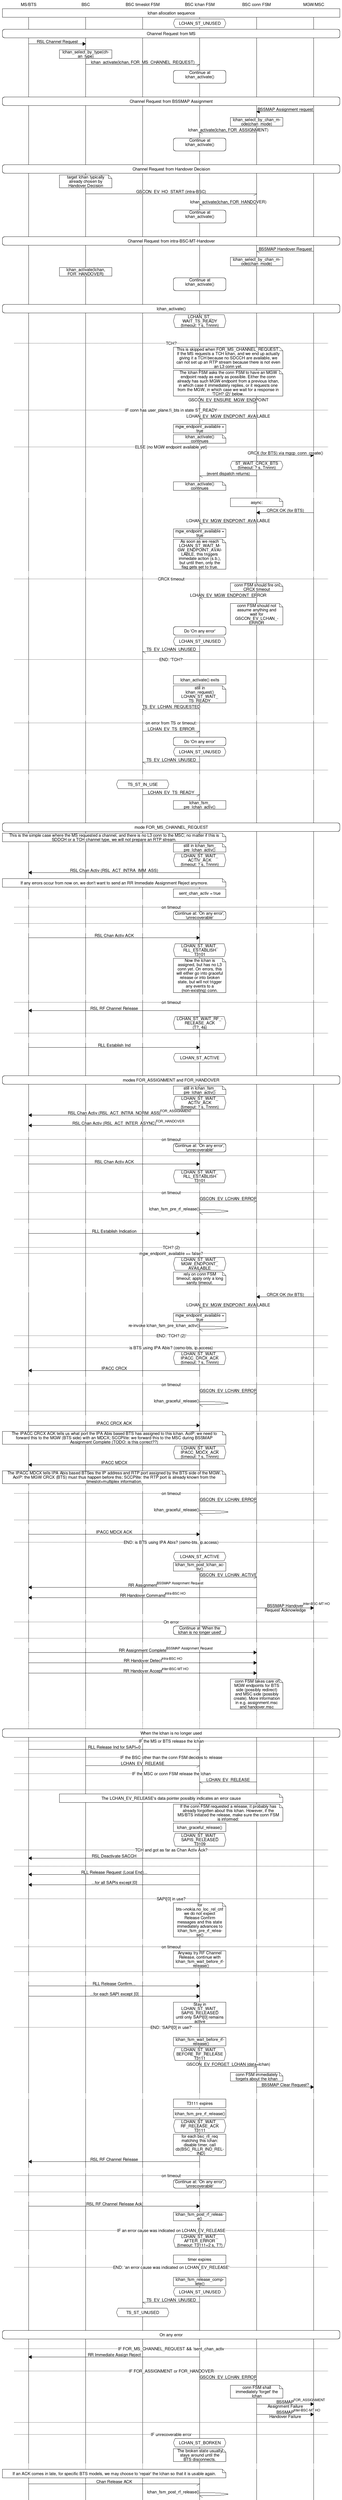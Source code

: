 msc {
	hscale=2;
	bts [label="MS/BTS"], bsc[label="BSC"], bsc_ts [label="BSC timeslot FSM"],
	bsc_lchan[label="BSC lchan FSM"], bsc_gscon[label="BSC conn FSM"],
	mgw_msc[label="MGW/MSC"];

	bts box mgw_msc [label="lchan allocation sequence"];
	bsc_lchan abox bsc_lchan [label="LCHAN_ST_UNUSED"];

	bts rbox mgw_msc [label="Channel Request from MS"];
	bts => bsc [label="RSL Channel Request"];
	bsc box bsc [label="lchan_select_by_type(chan_type)"];
	bsc -> bsc_lchan [label="lchan_activate(lchan, FOR_MS_CHANNEL_REQUEST)"];
	bsc_lchan rbox bsc_lchan [label="Continue at\nlchan_activate()\n"];
	|||;
	|||;

	bts rbox mgw_msc [label="Channel Request from BSSMAP Assignment"];
	bsc_gscon <= mgw_msc [label="BSSMAP Assignment request"];
	bsc_gscon box bsc_gscon [label="lchan_select_by_chan_mode(chan_mode)"];
	bsc_lchan <- bsc_gscon [label="lchan_activate(lchan, FOR_ASSIGNMENT)"];
	bsc_lchan rbox bsc_lchan [label="Continue at\nlchan_activate()\n"];
	|||;
	|||;

	bts rbox mgw_msc [label="Channel Request from Handover Decision"];
	bsc note bsc [label="target lchan typically already chosen by Handover Decision"];
	bsc -> bsc_gscon [label="GSCON_EV_HO_START (intra-BSC)"];
	bsc_lchan <- bsc_gscon [label="lchan_activate(lchan, FOR_HANDOVER)"];
	bsc_lchan rbox bsc_lchan [label="Continue at\nlchan_activate()\n"];
	|||;
	|||;

	bts rbox mgw_msc [label="Channel Request from intra-BSC-MT-Handover"];
	bsc_gscon <- mgw_msc [label="BSSMAP Handover Request"];
	bsc_gscon box bsc_gscon [label="lchan_select_by_chan_mode(chan_mode)"];
	bsc box bsc [label="lchan_activate(lchan, FOR_HANDOVER)"];
	bsc_lchan rbox bsc_lchan [label="Continue at\nlchan_activate()\n"];
	|||;
	|||;
	bts rbox mgw_msc [label="lchan_activate()"];
	bsc_lchan abox bsc_lchan [label="LCHAN_ST_\nWAIT_TS_READY\n(timeout: ? s, Tnnnn)"];
	|||;
	|||;
	--- [label="TCH?"];
	bsc_lchan note bsc_gscon [label="This is skipped when FOR_MS_CHANNEL_REQUEST. If the MS requests
		a TCH lchan, and we end up actually giving it a TCH because no SDCCH are available, we
		can not set up an RTP stream because there is not even an L3 conn yet."];
	bsc_lchan note bsc_gscon [label="The lchan FSM asks the conn FSM to have an MGW endpoint ready as
		early as possible. Either the conn already has such MGW endpoint from a previous lchan,
		in which case it immediately replies, or it requests one from the MGW, in which case we
		wait for a response in 'TCH? (2)' below."];
	bsc_lchan -> bsc_gscon [label="GSCON_EV_ENSURE_MGW_ENDPOINT"];
	--- [label="IF conn has user_plane.fi_bts in state ST_READY"];
	bsc_lchan <- bsc_gscon [label="LCHAN_EV_MGW_ENDPOINT_AVAILABLE"];
	bsc_lchan box bsc_lchan [label="mgw_endpoint_available = true"];
	bsc_lchan note bsc_lchan [label="lchan_activate() continues"];
	--- [label="ELSE (no MGW endpoint available yet)"];
	bsc_gscon => mgw_msc [label="CRCX (for BTS) via mgcp_conn_create()"];
	bsc_gscon abox bsc_gscon [label="ST_WAIT_CRCX_BTS\n(timeout: ? s, Tnnnn)"];
	bsc_lchan <- bsc_gscon [label="(event dispatch returns)"];
	bsc_lchan note bsc_lchan [label="lchan_activate() continues"];
	...;
	bsc_gscon note bsc_gscon [label="async:"];
	bsc_gscon <= mgw_msc [label="CRCX OK (for BTS)"];
	bsc_lchan <- bsc_gscon [label="LCHAN_EV_MGW_ENDPOINT_AVAILABLE"];
	bsc_lchan box bsc_lchan [label="mgw_endpoint_available = true"];
	bsc_lchan note bsc_lchan [label="As soon as we reach LCHAN_ST_WAIT_MGW_ENDPOINT_AVAILABLE, this triggers
		immedate action (s.b.), but until then, only the flag gets set to true."];
	...;
	--- [label="CRCX timeout"];
	bsc_gscon note bsc_gscon [label="conn FSM should fire on CRCX timeout"];
	bsc_lchan <- bsc_gscon [label="LCHAN_EV_MGW_ENDPOINT_ERROR"];
	bsc_gscon note bsc_gscon [label="conn FSM should not assume anything and wait for
		GSCON_EV_LCHAN_ERROR"];
	bsc_lchan rbox bsc_lchan [label="Do 'On any error'"];
	bsc_lchan abox bsc_lchan [label="LCHAN_ST_UNUSED"];
	bsc_ts <- bsc_lchan [label="TS_EV_LCHAN_UNUSED"];
	--- [label="END: 'TCH?'"];
	|||;
	|||;

	bsc_lchan box bsc_lchan [label="lchan_activate() exits"];
	bsc_lchan note bsc_lchan [label="still in\nlchan_request()\nLCHAN_ST_WAIT_\nTS_READY"];
	bsc_ts <- bsc_lchan [label="TS_EV_LCHAN_REQUESTED"];
	...;
	--- [label="on error from TS or timeout:"];
	bsc_ts -> bsc_lchan [label="LCHAN_EV_TS_ERROR"];
	bsc_lchan rbox bsc_lchan [label="Do 'On any error'"];
	bsc_lchan abox bsc_lchan [label="LCHAN_ST_UNUSED"];
	bsc_ts <- bsc_lchan [label="TS_EV_LCHAN_UNUSED"];
	---;
	...;
	bsc_ts abox bsc_ts [label="TS_ST_IN_USE"];
	bsc_ts -> bsc_lchan [label="LCHAN_EV_TS_READY"];
	bsc_lchan box bsc_lchan [label="lchan_fsm_\npre_lchan_activ()"];

	|||;
	|||;
	bts rbox mgw_msc [label="mode FOR_MS_CHANNEL_REQUEST"];
	bts note bsc_lchan [label="This is the simple case where the MS requested a channel, and there is no
		L3 conn to the MSC; no matter if this is SDDCH or a TCH channel type, we will not prepare
		an RTP stream."];

	bsc_lchan note bsc_lchan [label="still in lchan_fsm_\npre_lchan_activ()"];
	bsc_lchan abox bsc_lchan [label="LCHAN_ST_WAIT_\nACTIV_ACK\n(timeout: ? s, Tnnnn)"];
	bts <= bsc_lchan [label="RSL Chan Activ (RSL_ACT_INTRA_IMM_ASS)"];
	bts note bsc_lchan [label="If any errors occur from now on, we don't want to send an RR Immediate
		Assignment Reject anymore."];
	bsc_lchan box bsc_lchan [label="sent_chan_activ = true"];
	...;
	--- [label="on timeout"];
	bsc_lchan rbox bsc_lchan [label="Continue at: 'On any error', 'unrecoverable'"];
	---;
	...;
	bts => bsc_lchan [label="RSL Chan Activ ACK"];
	bsc_lchan abox bsc_lchan [label="LCHAN_ST_WAIT_\nRLL_ESTABLISH\nT3101"];
	bsc_lchan note bsc_lchan [label="Now the lchan is assigned, but has no L3 conn yet. On errors,
		this will either go into graceful release or into broken state, but will not trigger any
		events to a (non-existing) conn."];
	...;
	--- [label="on timeout"];
	bts <= bsc_lchan [label="RSL RF Channel Release"];
	bsc_lchan abox bsc_lchan [label="LCHAN_ST_WAIT_RF_RELEASE_ACK\n(T?, 4s)"];
	---;
	...;
	bts => bsc_lchan [label="RLL Establish Ind"];
	bsc_lchan abox bsc_lchan [label="LCHAN_ST_ACTIVE"];
	|||;
	|||;
	bts rbox mgw_msc [label="modes FOR_ASSIGNMENT and FOR_HANDOVER"];

	bsc_lchan note bsc_lchan [label="still in lchan_fsm_\npre_lchan_activ()"];
	bsc_lchan abox bsc_lchan [label="LCHAN_ST_WAIT_\nACTIV_ACK\n(timeout: ? s, Tnnnn)"];
	bts <= bsc_lchan [label="RSL Chan Activ (RSL_ACT_INTRA_NORM_ASS)",ID=FOR_ASSIGNMENT];
	bts <= bsc_lchan [label="RSL Chan Activ (RSL_ACT_INTER_ASYNC)",ID=FOR_HANDOVER];
	...;
	--- [label="on timeout"];
	bsc_lchan rbox bsc_lchan [label="Continue at: 'On any error', 'unrecoverable'"];
	---;
	bts => bsc_lchan [label="RSL Chan Activ ACK"];
	bsc_lchan abox bsc_lchan [label="LCHAN_ST_WAIT_\nRLL_ESTABLISH\nT3101"];
	...;
	--- [label="on timeout"];
	bsc_lchan -> bsc_gscon [label="GSCON_EV_LCHAN_ERROR"];
	bsc_lchan -> bsc_lchan [label="lchan_fsm_pre_rf_release()"];
	---;
	...;
	bts => bsc_lchan [label="RLL Establish Indication"];
	|||;

	--- [label="TCH? (2)"];
	--- [label="mgw_endpoint_available == false?"];
	bsc_lchan abox bsc_lchan [label="LCHAN_ST_WAIT_\nMGW_ENDPOINT_\nAVAILABLE"];
	bsc_lchan note bsc_lchan [label="rely on conn FSM timeout; apply only a long sanity timeout."];
	...;
	bsc_gscon <= mgw_msc [label="CRCX OK (for BTS)"];
	bsc_lchan <- bsc_gscon [label="LCHAN_EV_MGW_ENDPOINT_AVAILABLE"];
	bsc_lchan box bsc_lchan [label="mgw_endpoint_available = true"];
	bsc_lchan <- bsc_lchan [label="re-invoke lchan_fsm_pre_lchan_activ()"];
	--- [label="END: 'TCH? (2)'"];
	|||;

	--- [label="is BTS using IPA Abis? (osmo-bts, ip.access)"];
	bsc_lchan abox bsc_lchan [label="LCHAN_ST_WAIT_\nIPACC_CRCX_ACK\n(timeout: ? s, Tnnnn)"];
	bts <= bsc_lchan [label="IPACC CRCX"];
	...;
	--- [label="on timeout"];
	bsc_lchan -> bsc_gscon [label="GSCON_EV_LCHAN_ERROR"];
	bsc_lchan -> bsc_lchan [label="lchan_graceful_release()"];
	---;
	...;
	bts => bsc_lchan [label="IPACC CRCX ACK"];
	bts note bsc_lchan [label="The IPACC CRCX ACK tells us what port the IPA Abis based BTS has
		assigned to this lchan. AoIP: we need to forward this to the MGW (BTS side) with an MDCX;
		SCCPlite: we forward this to the MSC during BSSMAP Assignment Complete (TODO: is this
		correct??)"];
	bsc_lchan abox bsc_lchan [label="LCHAN_ST_WAIT_\nIPACC_MDCX_ACK\n(timeout: ? s, Tnnnn)"];
	bts <= bsc_lchan [label="IPACC MDCX"];
	bts note bsc_lchan [label="The IPACC MDCX tells IPA Abis based BTSes the IP address and RTP port
		assigned by the BTS side of the MGW. AoIP: the MGW CRCX (BTS) must thus happen before
		this; SCCPlite: the RTP port is already known from the timeslot+multiplex information."];
	...;
	--- [label="on timeout"];
	bsc_lchan -> bsc_gscon [label="GSCON_EV_LCHAN_ERROR"];
	bsc_lchan -> bsc_lchan [label="lchan_graceful_release()"];
	---;
	...;
	bts => bsc_lchan [label="IPACC MDCX ACK"];
	--- [label="END: is BTS using IPA Abis? (osmo-bts, ip.access)"];
	|||;
	bsc_lchan abox bsc_lchan [label="LCHAN_ST_ACTIVE"];
	bsc_lchan box bsc_lchan [label="lchan_fsm_post_lchan_activ()"];
	bsc_lchan -> bsc_gscon [label="GSCON_EV_LCHAN_ACTIVE"];
	bts <= bsc_gscon [label="RR Assignment",ID="BSSMAP Assignment Request"];
	bts <= bsc_gscon [label="RR Handover Command",ID="intra-BSC HO"];
	bsc_gscon => mgw_msc [label="BSSMAP Handover\nRequest Acknowledge",ID="inter-BSC-MT HO"];
	...;
	---[label="On error"];
	bsc_lchan rbox bsc_lchan [label="Continue at 'When the lchan is no longer used'"];
	---;
	...;

	bts => bsc_gscon [label="RR Assignment Complete",ID="BSSMAP Assignment Request"];
	bts => bsc_gscon [label="RR Handover Detect",ID="intra-BSC HO"];
	bts => bsc_gscon [label="RR Handover Accept",ID="inter-BSC-MT HO"];
	bsc_gscon note bsc_gscon [label="conn FSM takes care of MGW endpoints for BTS side (possibly
		redirect) and MSC side (possibly create). More information in e.g. assignment.msc and
		handover.msc"];

	...;
	...;
	...;

	bts rbox mgw_msc [label="When the lchan is no longer used"];
	--- [label="IF the MS or BTS release the lchan"];
	bts -> bsc_lchan [label="RLL Release Ind for SAPI=0"];
	--- [label="IF the BSC other than the conn FSM decides to release"];
	bsc -> bsc_lchan [label="LCHAN_EV_RELEASE"];
	--- [label="IF the MSC or conn FSM release the lchan"];
	bsc_lchan <- bsc_gscon [label="LCHAN_EV_RELEASE"];
	---;
	bsc note bsc_gscon [label="The LCHAN_EV_RELEASE's data pointer possibly indicates an error
		cause"];
	bsc_lchan note bsc_gscon [label="If the conn FSM requested a release, it probably has already
	forgotten about this lchan. However, if the MS/BTS initiated the release, make sure the conn FSM
	is informed:"];
	bsc_lchan box bsc_lchan [label="lchan_graceful_release()"];
	bsc_lchan abox bsc_lchan [label="LCHAN_ST_WAIT_\nSAPIS_RELEASED\nT3109"];
	--- [label="TCH and got as far as Chan Activ Ack?"];
	bts <= bsc_lchan [label="RSL Deactivate SACCH"];
	---;
	bts <= bsc_lchan [label="RLL Release Request (Local End)..."];
	bts <= bsc_lchan [label="...for all SAPIs except [0]"];
	|||;
	--- [label="SAPI[0] in use?"];
	bsc_lchan note bsc_lchan [label="for bts->nokia.no_loc_rel_cnf we do not expect Release Confirm
		messages and this state immediately advances to lchan_fsm_pre_rf_release()"];
	...;
	--- [label="on timeout"];
	bsc_lchan box bsc_lchan [label="Anyway try RF Channel Release, continue
		with lchan_fsm_wait_before_rf_release()"];
	---;
	...;
	bts => bsc_lchan [label="RLL Release Confirm..."];
	bts => bsc_lchan [label="...for each SAPI except [0]"];
	bsc_lchan box bsc_lchan [label="Stay in\nLCHAN_ST_WAIT_\nSAPIS_RELEASED\nuntil only SAPI[0] remains active"];
	--- [label="END: 'SAPI[0] in use?'"];
	|||;

	bsc_lchan box bsc_lchan [label="lchan_fsm_wait_before_rf_release()"];
	bsc_lchan abox bsc_lchan [label="LCHAN_ST_WAIT_\nBEFORE_RF_RELEASE\nT3111"];
	bsc_lchan -> bsc_gscon [label="GSCON_EV_FORGET_LCHAN (data=lchan)"];
	bsc_gscon note bsc_gscon [label="conn FSM immediately forgets about the lchan"];
	bsc_gscon => mgw_msc [label="BSSMAP Clear Request?"];
	...;
	bsc_lchan box bsc_lchan [label="T3111 expires"];
	bsc_lchan box bsc_lchan [label="lchan_fsm_pre_rf_release()"];
	bsc_lchan abox bsc_lchan [label="LCHAN_ST_WAIT_\nRF_RELEASE_ACK\nT3111"];
	bsc_lchan box bsc_lchan [label="for each bsc_rll_req matching this lchan: disable timer, call
		cb(BSC_RLLR_IND_REL_IND)"];
	bts <= bsc_lchan [label="RSL RF Channel Release"];
	...;
	--- [label="on timeout"];
	bsc_lchan rbox bsc_lchan [label="Continue at: 'On any error', 'unrecoverable'"];
	---;
	...;
	bts => bsc_lchan [label="RSL RF Channel Release Ack"];

	bsc_lchan box bsc_lchan [label="lchan_fsm_post_rf_release()"];
	|||;
	--- [label="IF an error cause was indicated on LCHAN_EV_RELEASE"];
	bsc_lchan abox bsc_lchan [label="LCHAN_ST_WAIT_\nAFTER_ERROR\n(timeout: T3111+2 s, T?)"];
	...;
	bsc_lchan box bsc_lchan [label="timer expires"];
	--- [label="END: 'an error cause was indicated on LCHAN_EV_RELEASE'"];
	|||;
	bsc_lchan box bsc_lchan [label="lchan_fsm_release_complete()"];
	bsc_lchan abox bsc_lchan [label="LCHAN_ST_UNUSED"];
	bsc_ts <- bsc_lchan [label="TS_EV_LCHAN_UNUSED"];
	bsc_ts abox bsc_ts [label="TS_ST_UNUSED"];
	|||;
	|||;

	bts rbox mgw_msc [label="On any error"];
	|||;
	--- [label="IF FOR_MS_CHANNEL_REQUEST && !sent_chan_activ"];
	bts <= bsc_lchan [label="RR Immediate Assign Reject"];
	|||;
	--- [label="IF FOR_ASSIGNMENT or FOR_HANDOVER"];
	bsc_lchan -> bsc_gscon [label="GSCON_EV_LCHAN_ERROR"];
	bsc_gscon note bsc_gscon [label="conn FSM shall immediately 'forget' the lchan"];
	bsc_gscon => mgw_msc [label="BSSMAP\nAssignment Failure",ID=FOR_ASSIGNMENT];
	bsc_gscon => mgw_msc [label="BSSMAP\nHandover Failure",ID="inter-BSC-MT HO"];
	---;
	|||;
	--- [label="IF unrecoverable error"];
	bsc_lchan abox bsc_lchan [label="LCHAN_ST_BORKEN"];
	bsc_lchan note bsc_lchan [label="The broken state usually stays around
		until the BTS disconnects."];
	...;
	bts note bsc_lchan [label="If an ACK comes in late, for specific BTS models, we may choose to
		'repair' the lchan so that it is usable again."];
	bts -> bsc_lchan [label="Chan Release ACK"];
	bsc_lchan -> bsc_lchan [label="lchan_fsm_post_rf_release()"];
}
